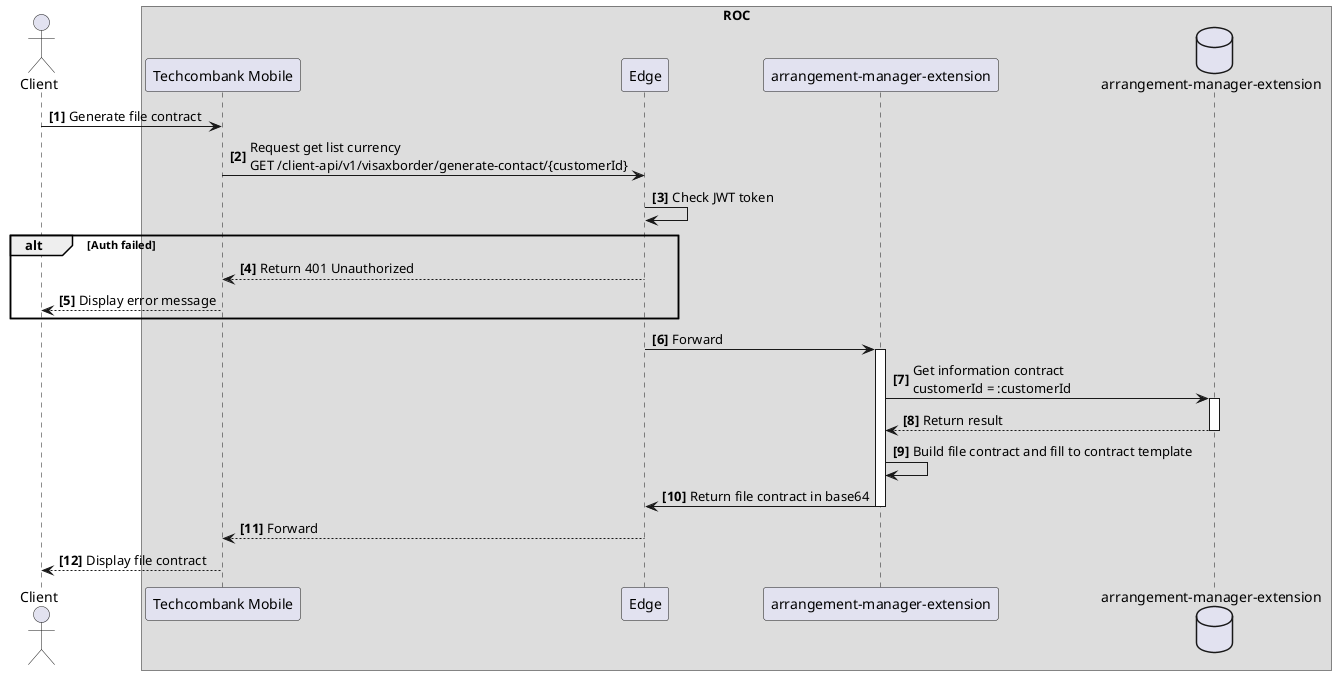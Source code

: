 @startuml Generate file contract

autonumber "<b>[0]"
actor Client
box ROC
participant "Techcombank Mobile" as TCB
participant "Edge" as EDGE
participant "arrangement-manager-extension" as AME
database "arrangement-manager-extension" as DB
end box

Client -> TCB: Generate file contract
TCB -> EDGE: Request get list currency\nGET /client-api/v1/visaxborder/generate-contact/{customerId}
EDGE -> EDGE: Check JWT token
alt Auth failed
    EDGE --> TCB: Return 401 Unauthorized
    TCB --> Client: Display error message
end
EDGE -> AME: Forward
activate AME
AME -> DB: Get information contract\ncustomerId = :customerId
activate DB
DB --> AME: Return result
deactivate DB
AME -> AME: Build file contract and fill to contract template
AME -> EDGE: Return file contract in base64
deactivate AME
EDGE --> TCB: Forward
TCB --> Client: Display file contract

@enduml
